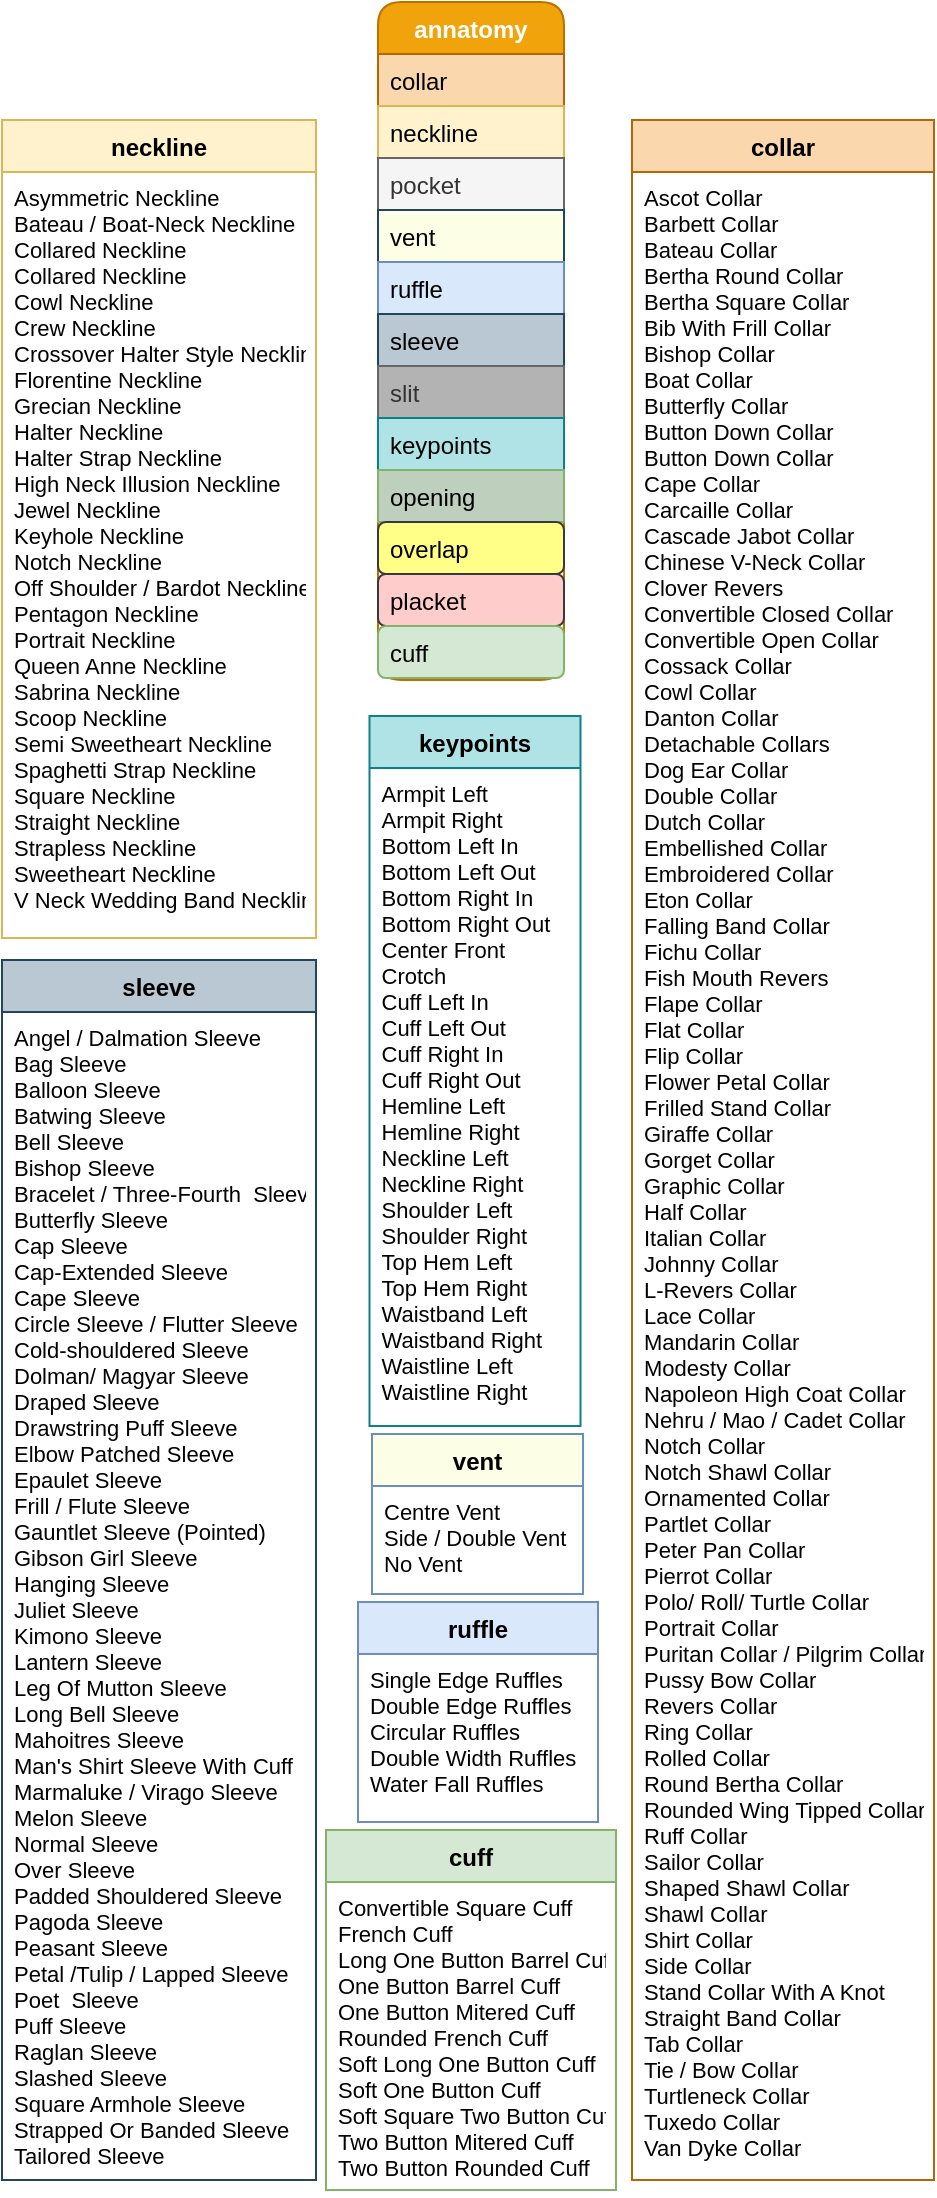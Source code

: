<mxfile version="13.0.3" type="device"><diagram id="_ACmjrwFqW-0MdO41_Yj" name="Page-1"><mxGraphModel dx="1185" dy="5085" grid="1" gridSize="10" guides="1" tooltips="1" connect="1" arrows="1" fold="1" page="1" pageScale="1" pageWidth="470" pageHeight="1100" math="0" shadow="0"><root><mxCell id="0"/><mxCell id="1" parent="0"/><mxCell id="SYCs5GS4aA2fZ-4qq6P7-1" value="neckline" style="swimlane;fontStyle=1;align=center;verticalAlign=top;childLayout=stackLayout;horizontal=1;startSize=26;horizontalStack=0;resizeParent=1;resizeLast=0;collapsible=1;marginBottom=0;rounded=0;shadow=0;strokeWidth=1;swimlaneFillColor=#ffffff;fillColor=#fff2cc;strokeColor=#d6b656;" parent="1" vertex="1"><mxGeometry y="-4340" width="157" height="409" as="geometry"><mxRectangle x="240" y="268" width="160" height="26" as="alternateBounds"/></mxGeometry></mxCell><mxCell id="SYCs5GS4aA2fZ-4qq6P7-2" value="Asymmetric Neckline&#10;Bateau / Boat-Neck Neckline&#10;Collared Neckline&#10;Collared Neckline&#10;Cowl Neckline&#10;Crew Neckline&#10;Crossover Halter Style Neckline&#10;Florentine Neckline&#10;Grecian Neckline&#10;Halter Neckline&#10;Halter Strap Neckline&#10;High Neck Illusion Neckline&#10;Jewel Neckline&#10;Keyhole Neckline&#10;Notch Neckline&#10;Off Shoulder / Bardot Neckline&#10;Pentagon Neckline&#10;Portrait Neckline&#10;Queen Anne Neckline&#10;Sabrina Neckline&#10;Scoop Neckline&#10;Semi Sweetheart Neckline&#10;Spaghetti Strap Neckline&#10;Square Neckline&#10;Straight Neckline&#10;Strapless Neckline&#10;Sweetheart Neckline&#10;V Neck Wedding Band Neckline" style="text;align=left;verticalAlign=top;spacingLeft=4;spacingRight=4;overflow=hidden;rotatable=0;points=[[0,0.5],[1,0.5]];portConstraint=eastwest;fontSize=11;fontColor=#000000;" parent="SYCs5GS4aA2fZ-4qq6P7-1" vertex="1"><mxGeometry y="26" width="157" height="374" as="geometry"/></mxCell><mxCell id="SYCs5GS4aA2fZ-4qq6P7-5" value="collar" style="swimlane;fontStyle=1;align=center;verticalAlign=top;childLayout=stackLayout;horizontal=1;startSize=26;horizontalStack=0;resizeParent=1;resizeLast=0;collapsible=1;marginBottom=0;rounded=0;shadow=0;strokeWidth=1;swimlaneFillColor=#ffffff;fillColor=#fad7ac;strokeColor=#b46504;" parent="1" vertex="1"><mxGeometry x="315" y="-4340" width="151" height="1030" as="geometry"><mxRectangle x="240" y="268" width="160" height="26" as="alternateBounds"/></mxGeometry></mxCell><mxCell id="SYCs5GS4aA2fZ-4qq6P7-6" value="Ascot Collar&#10;Barbett Collar&#10;Bateau Collar&#10;Bertha Round Collar&#10;Bertha Square Collar&#10;Bib With Frill Collar&#10;Bishop Collar&#10;Boat Collar&#10;Butterfly Collar&#10;Button Down Collar&#10;Button Down Collar&#10;Cape Collar&#10;Carcaille Collar&#10;Cascade Jabot Collar&#10;Chinese V-Neck Collar&#10;Clover Revers&#10;Convertible Closed Collar&#10;Convertible Open Collar&#10;Cossack Collar&#10;Cowl Collar&#10;Danton Collar&#10;Detachable Collars&#10;Dog Ear Collar&#10;Double Collar&#10;Dutch Collar&#10;Embellished Collar&#10;Embroidered Collar&#10;Eton Collar&#10;Falling Band Collar&#10;Fichu Collar&#10;Fish Mouth Revers&#10;Flape Collar&#10;Flat Collar&#10;Flip Collar&#10;Flower Petal Collar&#10;Frilled Stand Collar&#10;Giraffe Collar&#10;Gorget Collar&#10;Graphic Collar&#10;Half Collar&#10;Italian Collar&#10;Johnny Collar&#10;L-Revers Collar&#10;Lace Collar&#10;Mandarin Collar&#10;Modesty Collar&#10;Napoleon High Coat Collar&#10;Nehru / Mao / Cadet Collar&#10;Notch Collar&#10;Notch Shawl Collar&#10;Ornamented Collar&#10;Partlet Collar&#10;Peter Pan Collar&#10;Pierrot Collar&#10;Polo/ Roll/ Turtle Collar&#10;Portrait Collar&#10;Puritan Collar / Pilgrim Collar&#10;Pussy Bow Collar&#10;Revers Collar&#10;Ring Collar&#10;Rolled Collar&#10;Round Bertha Collar&#10;Rounded Wing Tipped Collar&#10;Ruff Collar&#10;Sailor Collar&#10;Shaped Shawl Collar&#10;Shawl Collar&#10;Shirt Collar&#10;Side Collar&#10;Stand Collar With A Knot&#10;Straight Band Collar&#10;Tab Collar&#10;Tie / Bow Collar&#10;Turtleneck Collar&#10;Tuxedo Collar&#10;Van Dyke Collar" style="text;align=left;verticalAlign=top;spacingLeft=4;spacingRight=4;overflow=hidden;rotatable=0;points=[[0,0.5],[1,0.5]];portConstraint=eastwest;fontSize=11;fontColor=#000000;" parent="SYCs5GS4aA2fZ-4qq6P7-5" vertex="1"><mxGeometry y="26" width="151" height="1004" as="geometry"/></mxCell><mxCell id="SYCs5GS4aA2fZ-4qq6P7-12" value="keypoints" style="swimlane;fontStyle=1;align=center;verticalAlign=top;childLayout=stackLayout;horizontal=1;startSize=26;horizontalStack=0;resizeParent=1;resizeLast=0;collapsible=1;marginBottom=0;rounded=0;shadow=0;strokeWidth=1;swimlaneFillColor=#ffffff;fillColor=#b0e3e6;strokeColor=#0e8088;" parent="1" vertex="1"><mxGeometry x="183.75" y="-4042" width="105.5" height="355" as="geometry"><mxRectangle x="240" y="268" width="160" height="26" as="alternateBounds"/></mxGeometry></mxCell><mxCell id="SYCs5GS4aA2fZ-4qq6P7-13" value="Armpit Left&#10;Armpit Right&#10;Bottom Left In&#10;Bottom Left Out&#10;Bottom Right In&#10;Bottom Right Out&#10;Center Front&#10;Crotch&#10;Cuff Left In&#10;Cuff Left Out&#10;Cuff Right In&#10;Cuff Right Out&#10;Hemline Left&#10;Hemline Right&#10;Neckline Left&#10;Neckline Right&#10;Shoulder Left&#10;Shoulder Right&#10;Top Hem Left&#10;Top Hem Right&#10;Waistband Left&#10;Waistband Right&#10;Waistline Left&#10;Waistline Right" style="text;align=left;verticalAlign=top;spacingLeft=4;spacingRight=4;overflow=hidden;rotatable=0;points=[[0,0.5],[1,0.5]];portConstraint=eastwest;fontSize=11;fontColor=#000000;" parent="SYCs5GS4aA2fZ-4qq6P7-12" vertex="1"><mxGeometry y="26" width="105.5" height="324" as="geometry"/></mxCell><mxCell id="D_U-QxZEoXOyRUQG1zuK-11" value="cuff" style="swimlane;fontStyle=1;align=center;verticalAlign=top;childLayout=stackLayout;horizontal=1;startSize=26;horizontalStack=0;resizeParent=1;resizeLast=0;collapsible=1;marginBottom=0;rounded=0;shadow=0;strokeWidth=1;swimlaneFillColor=#ffffff;fillColor=#d5e8d4;strokeColor=#82b366;" parent="1" vertex="1"><mxGeometry x="162" y="-3485" width="145" height="180" as="geometry"><mxRectangle x="240" y="268" width="160" height="26" as="alternateBounds"/></mxGeometry></mxCell><mxCell id="D_U-QxZEoXOyRUQG1zuK-12" value="Convertible Square Cuff&#10;French Cuff&#10;Long One Button Barrel Cuff&#10;One Button Barrel Cuff&#10;One Button Mitered Cuff&#10;Rounded French Cuff&#10;Soft Long One Button Cuff&#10;Soft One Button Cuff&#10;Soft Square Two Button Cuff&#10;Two Button Mitered Cuff&#10;Two Button Rounded Cuff" style="text;align=left;verticalAlign=top;spacingLeft=4;spacingRight=4;overflow=hidden;rotatable=0;points=[[0,0.5],[1,0.5]];portConstraint=eastwest;fontSize=11;fontColor=#000000;" parent="D_U-QxZEoXOyRUQG1zuK-11" vertex="1"><mxGeometry y="26" width="145" height="154" as="geometry"/></mxCell><mxCell id="D_U-QxZEoXOyRUQG1zuK-24" value="vent" style="swimlane;fontStyle=1;align=center;verticalAlign=top;childLayout=stackLayout;horizontal=1;startSize=26;horizontalStack=0;resizeParent=1;resizeLast=0;collapsible=1;marginBottom=0;rounded=0;shadow=0;strokeWidth=1;swimlaneFillColor=#ffffff;fillColor=#FCFFE6;strokeColor=#6c8ebf;" parent="1" vertex="1"><mxGeometry x="185" y="-3683" width="105.5" height="80" as="geometry"><mxRectangle x="240" y="268" width="160" height="26" as="alternateBounds"/></mxGeometry></mxCell><mxCell id="D_U-QxZEoXOyRUQG1zuK-25" value="Centre Vent&#10;Side / Double Vent&#10;No Vent" style="text;align=left;verticalAlign=top;spacingLeft=4;spacingRight=4;overflow=hidden;rotatable=0;points=[[0,0.5],[1,0.5]];portConstraint=eastwest;fontSize=11;fontColor=#000000;" parent="D_U-QxZEoXOyRUQG1zuK-24" vertex="1"><mxGeometry y="26" width="105.5" height="44" as="geometry"/></mxCell><mxCell id="D_U-QxZEoXOyRUQG1zuK-1" value="ruffle" style="swimlane;fontStyle=1;align=center;verticalAlign=top;childLayout=stackLayout;horizontal=1;startSize=26;horizontalStack=0;resizeParent=1;resizeLast=0;collapsible=1;marginBottom=0;rounded=0;shadow=0;strokeWidth=1;swimlaneFillColor=#ffffff;fillColor=#dae8fc;strokeColor=#6c8ebf;" parent="1" vertex="1"><mxGeometry x="178" y="-3599" width="120" height="110" as="geometry"><mxRectangle x="240" y="268" width="160" height="26" as="alternateBounds"/></mxGeometry></mxCell><mxCell id="D_U-QxZEoXOyRUQG1zuK-2" value="Single Edge Ruffles &#10;Double Edge Ruffles &#10;Circular Ruffles&#10;Double Width Ruffles &#10;Water Fall Ruffles " style="text;align=left;verticalAlign=top;spacingLeft=4;spacingRight=4;overflow=hidden;rotatable=0;points=[[0,0.5],[1,0.5]];portConstraint=eastwest;fontSize=11;fontColor=#000000;" parent="D_U-QxZEoXOyRUQG1zuK-1" vertex="1"><mxGeometry y="26" width="120" height="84" as="geometry"/></mxCell><mxCell id="SYCs5GS4aA2fZ-4qq6P7-3" value="sleeve" style="swimlane;fontStyle=1;align=center;verticalAlign=top;childLayout=stackLayout;horizontal=1;startSize=26;horizontalStack=0;resizeParent=1;resizeLast=0;collapsible=1;marginBottom=0;rounded=0;shadow=0;strokeWidth=1;swimlaneFillColor=#ffffff;fillColor=#bac8d3;strokeColor=#23445d;" parent="1" vertex="1"><mxGeometry y="-3920" width="157" height="610" as="geometry"><mxRectangle x="240" y="268" width="160" height="26" as="alternateBounds"/></mxGeometry></mxCell><mxCell id="SYCs5GS4aA2fZ-4qq6P7-4" value="Angel / Dalmation Sleeve&#10;Bag Sleeve&#10;Balloon Sleeve&#10;Batwing Sleeve&#10;Bell Sleeve&#10;Bishop Sleeve&#10;Bracelet / Three-Fourth  Sleeve&#10;Butterfly Sleeve&#10;Cap Sleeve&#10;Cap-Extended Sleeve&#10;Cape Sleeve&#10;Circle Sleeve / Flutter Sleeve&#10;Cold-shouldered Sleeve&#10;Dolman/ Magyar Sleeve&#10;Draped Sleeve&#10;Drawstring Puff Sleeve&#10;Elbow Patched Sleeve&#10;Epaulet Sleeve&#10;Frill / Flute Sleeve&#10;Gauntlet Sleeve (Pointed)&#10;Gibson Girl Sleeve&#10;Hanging Sleeve&#10;Juliet Sleeve&#10;Kimono Sleeve&#10;Lantern Sleeve&#10;Leg Of Mutton Sleeve&#10;Long Bell Sleeve&#10;Mahoitres Sleeve&#10;Man's Shirt Sleeve With Cuff&#10;Marmaluke / Virago Sleeve&#10;Melon Sleeve&#10;Normal Sleeve&#10;Over Sleeve&#10;Padded Shouldered Sleeve&#10;Pagoda Sleeve&#10;Peasant Sleeve&#10;Petal /Tulip / Lapped Sleeve&#10;Poet  Sleeve&#10;Puff Sleeve&#10;Raglan Sleeve&#10;Slashed Sleeve&#10;Square Armhole Sleeve&#10;Strapped Or Banded Sleeve&#10;Tailored Sleeve" style="text;align=left;verticalAlign=top;spacingLeft=4;spacingRight=4;overflow=hidden;rotatable=0;points=[[0,0.5],[1,0.5]];portConstraint=eastwest;fontSize=11;fontColor=#000000;" parent="SYCs5GS4aA2fZ-4qq6P7-3" vertex="1"><mxGeometry y="26" width="157" height="574" as="geometry"/></mxCell><mxCell id="SYCs5GS4aA2fZ-4qq6P7-7" value="annatomy" style="swimlane;fontStyle=1;align=center;verticalAlign=top;childLayout=stackLayout;horizontal=1;startSize=26;horizontalStack=0;resizeParent=1;resizeLast=0;collapsible=1;marginBottom=0;rounded=1;shadow=0;strokeWidth=1;fillColor=#f0a30a;strokeColor=#BD7000;fontColor=#ffffff;" parent="1" vertex="1"><mxGeometry x="188" y="-4399" width="93" height="339" as="geometry"><mxRectangle x="140" y="40" width="160" height="26" as="alternateBounds"/></mxGeometry></mxCell><mxCell id="SYCs5GS4aA2fZ-4qq6P7-8" value="collar" style="text;align=left;verticalAlign=top;spacingLeft=4;spacingRight=4;overflow=hidden;rotatable=0;points=[[0,0.5],[1,0.5]];portConstraint=eastwest;fillColor=#fad7ac;strokeColor=#b46504;" parent="SYCs5GS4aA2fZ-4qq6P7-7" vertex="1"><mxGeometry y="26" width="93" height="26" as="geometry"/></mxCell><mxCell id="SYCs5GS4aA2fZ-4qq6P7-9" value="neckline" style="text;align=left;verticalAlign=top;spacingLeft=4;spacingRight=4;overflow=hidden;rotatable=0;points=[[0,0.5],[1,0.5]];portConstraint=eastwest;rounded=0;shadow=0;html=0;fillColor=#fff2cc;strokeColor=#d6b656;" parent="SYCs5GS4aA2fZ-4qq6P7-7" vertex="1"><mxGeometry y="52" width="93" height="26" as="geometry"/></mxCell><mxCell id="D_U-QxZEoXOyRUQG1zuK-10" value="pocket" style="text;align=left;verticalAlign=top;spacingLeft=4;spacingRight=4;overflow=hidden;rotatable=0;points=[[0,0.5],[1,0.5]];portConstraint=eastwest;rounded=0;shadow=0;html=0;fillColor=#f5f5f5;strokeColor=#666666;fontColor=#333333;" parent="SYCs5GS4aA2fZ-4qq6P7-7" vertex="1"><mxGeometry y="78" width="93" height="26" as="geometry"/></mxCell><mxCell id="D_U-QxZEoXOyRUQG1zuK-21" value="vent" style="text;align=left;verticalAlign=top;spacingLeft=4;spacingRight=4;overflow=hidden;rotatable=0;points=[[0,0.5],[1,0.5]];portConstraint=eastwest;rounded=0;shadow=0;html=0;fillColor=#FCFFE6;strokeColor=#23445d;" parent="SYCs5GS4aA2fZ-4qq6P7-7" vertex="1"><mxGeometry y="104" width="93" height="26" as="geometry"/></mxCell><mxCell id="D_U-QxZEoXOyRUQG1zuK-8" value="ruffle" style="text;align=left;verticalAlign=top;spacingLeft=4;spacingRight=4;overflow=hidden;rotatable=0;points=[[0,0.5],[1,0.5]];portConstraint=eastwest;rounded=0;shadow=0;html=0;fillColor=#dae8fc;strokeColor=#6c8ebf;" parent="SYCs5GS4aA2fZ-4qq6P7-7" vertex="1"><mxGeometry y="130" width="93" height="26" as="geometry"/></mxCell><mxCell id="SYCs5GS4aA2fZ-4qq6P7-10" value="sleeve" style="text;align=left;verticalAlign=top;spacingLeft=4;spacingRight=4;overflow=hidden;rotatable=0;points=[[0,0.5],[1,0.5]];portConstraint=eastwest;rounded=0;shadow=0;html=0;fillColor=#bac8d3;strokeColor=#23445d;" parent="SYCs5GS4aA2fZ-4qq6P7-7" vertex="1"><mxGeometry y="156" width="93" height="26" as="geometry"/></mxCell><mxCell id="AsyJHditiUrq7Ov9MmF8-1" value="slit" style="text;align=left;verticalAlign=top;spacingLeft=4;spacingRight=4;overflow=hidden;rotatable=0;points=[[0,0.5],[1,0.5]];portConstraint=eastwest;rounded=0;shadow=0;html=0;fillColor=#B3B3B3;strokeColor=#666666;fontColor=#333333;" vertex="1" parent="SYCs5GS4aA2fZ-4qq6P7-7"><mxGeometry y="182" width="93" height="26" as="geometry"/></mxCell><mxCell id="SYCs5GS4aA2fZ-4qq6P7-11" value="keypoints" style="text;align=left;verticalAlign=top;spacingLeft=4;spacingRight=4;overflow=hidden;rotatable=0;points=[[0,0.5],[1,0.5]];portConstraint=eastwest;rounded=0;shadow=0;html=0;fillColor=#b0e3e6;strokeColor=#0e8088;" parent="SYCs5GS4aA2fZ-4qq6P7-7" vertex="1"><mxGeometry y="208" width="93" height="26" as="geometry"/></mxCell><mxCell id="AsyJHditiUrq7Ov9MmF8-12" value="opening" style="text;align=left;verticalAlign=top;spacingLeft=4;spacingRight=4;overflow=hidden;rotatable=0;points=[[0,0.5],[1,0.5]];portConstraint=eastwest;rounded=0;shadow=0;html=0;fillColor=#BECFBD;strokeColor=#82b366;" vertex="1" parent="SYCs5GS4aA2fZ-4qq6P7-7"><mxGeometry y="234" width="93" height="26" as="geometry"/></mxCell><mxCell id="D_U-QxZEoXOyRUQG1zuK-9" value="overlap" style="text;align=left;verticalAlign=top;spacingLeft=4;spacingRight=4;overflow=hidden;rotatable=0;points=[[0,0.5],[1,0.5]];portConstraint=eastwest;rounded=1;shadow=0;html=0;fillColor=#ffff88;strokeColor=#36393d;" parent="SYCs5GS4aA2fZ-4qq6P7-7" vertex="1"><mxGeometry y="260" width="93" height="26" as="geometry"/></mxCell><mxCell id="AsyJHditiUrq7Ov9MmF8-24" value="placket" style="text;align=left;verticalAlign=top;spacingLeft=4;spacingRight=4;overflow=hidden;rotatable=0;points=[[0,0.5],[1,0.5]];portConstraint=eastwest;rounded=1;shadow=0;html=0;fillColor=#ffcccc;strokeColor=#36393d;" vertex="1" parent="SYCs5GS4aA2fZ-4qq6P7-7"><mxGeometry y="286" width="93" height="26" as="geometry"/></mxCell><mxCell id="AsyJHditiUrq7Ov9MmF8-25" value="cuff" style="text;align=left;verticalAlign=top;spacingLeft=4;spacingRight=4;overflow=hidden;rotatable=0;points=[[0,0.5],[1,0.5]];portConstraint=eastwest;rounded=1;shadow=0;html=0;fillColor=#d5e8d4;strokeColor=#82b366;" vertex="1" parent="SYCs5GS4aA2fZ-4qq6P7-7"><mxGeometry y="312" width="93" height="26" as="geometry"/></mxCell></root></mxGraphModel></diagram></mxfile>
